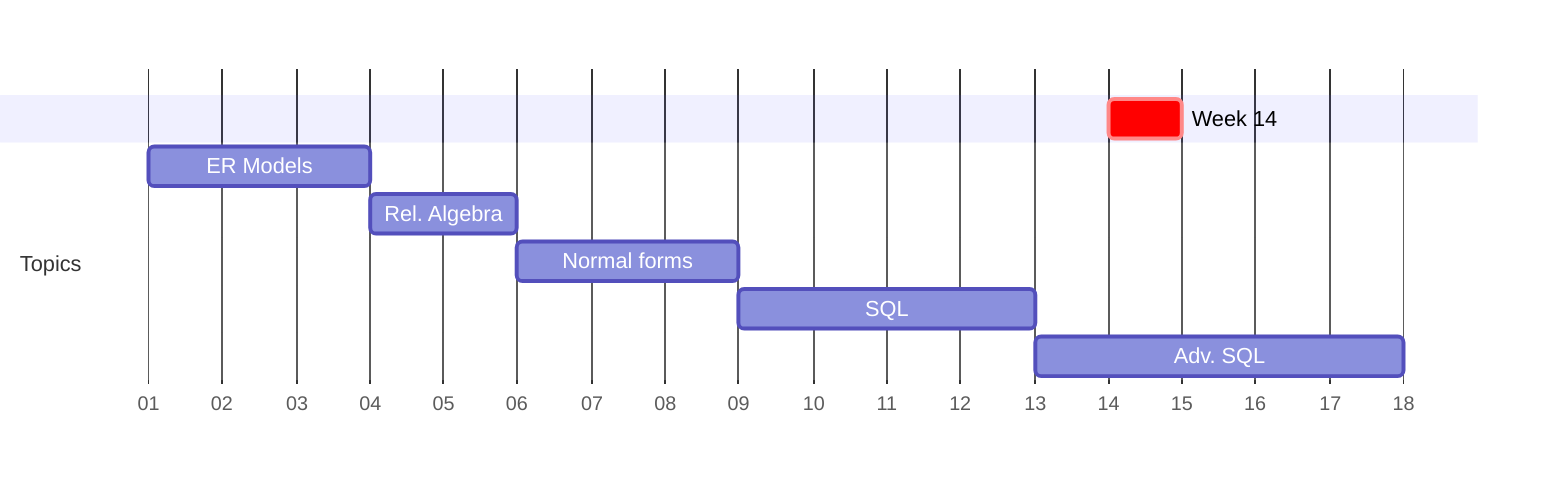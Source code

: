 gantt
    dateFormat  M/DD/YYYY
    axisFormat  %W

    section    
    Week 14 : crit, weekblock, 4/7/2024, 1w

    section Topics
    ER Models : m1, 1/7/2024, 3w
    Rel. Algebra: m4, after m1, 2w
    Normal forms: m5, after m4, 3w
    SQL : m6, after m5, 4w
    Adv. SQL: m7, after m6, 5w